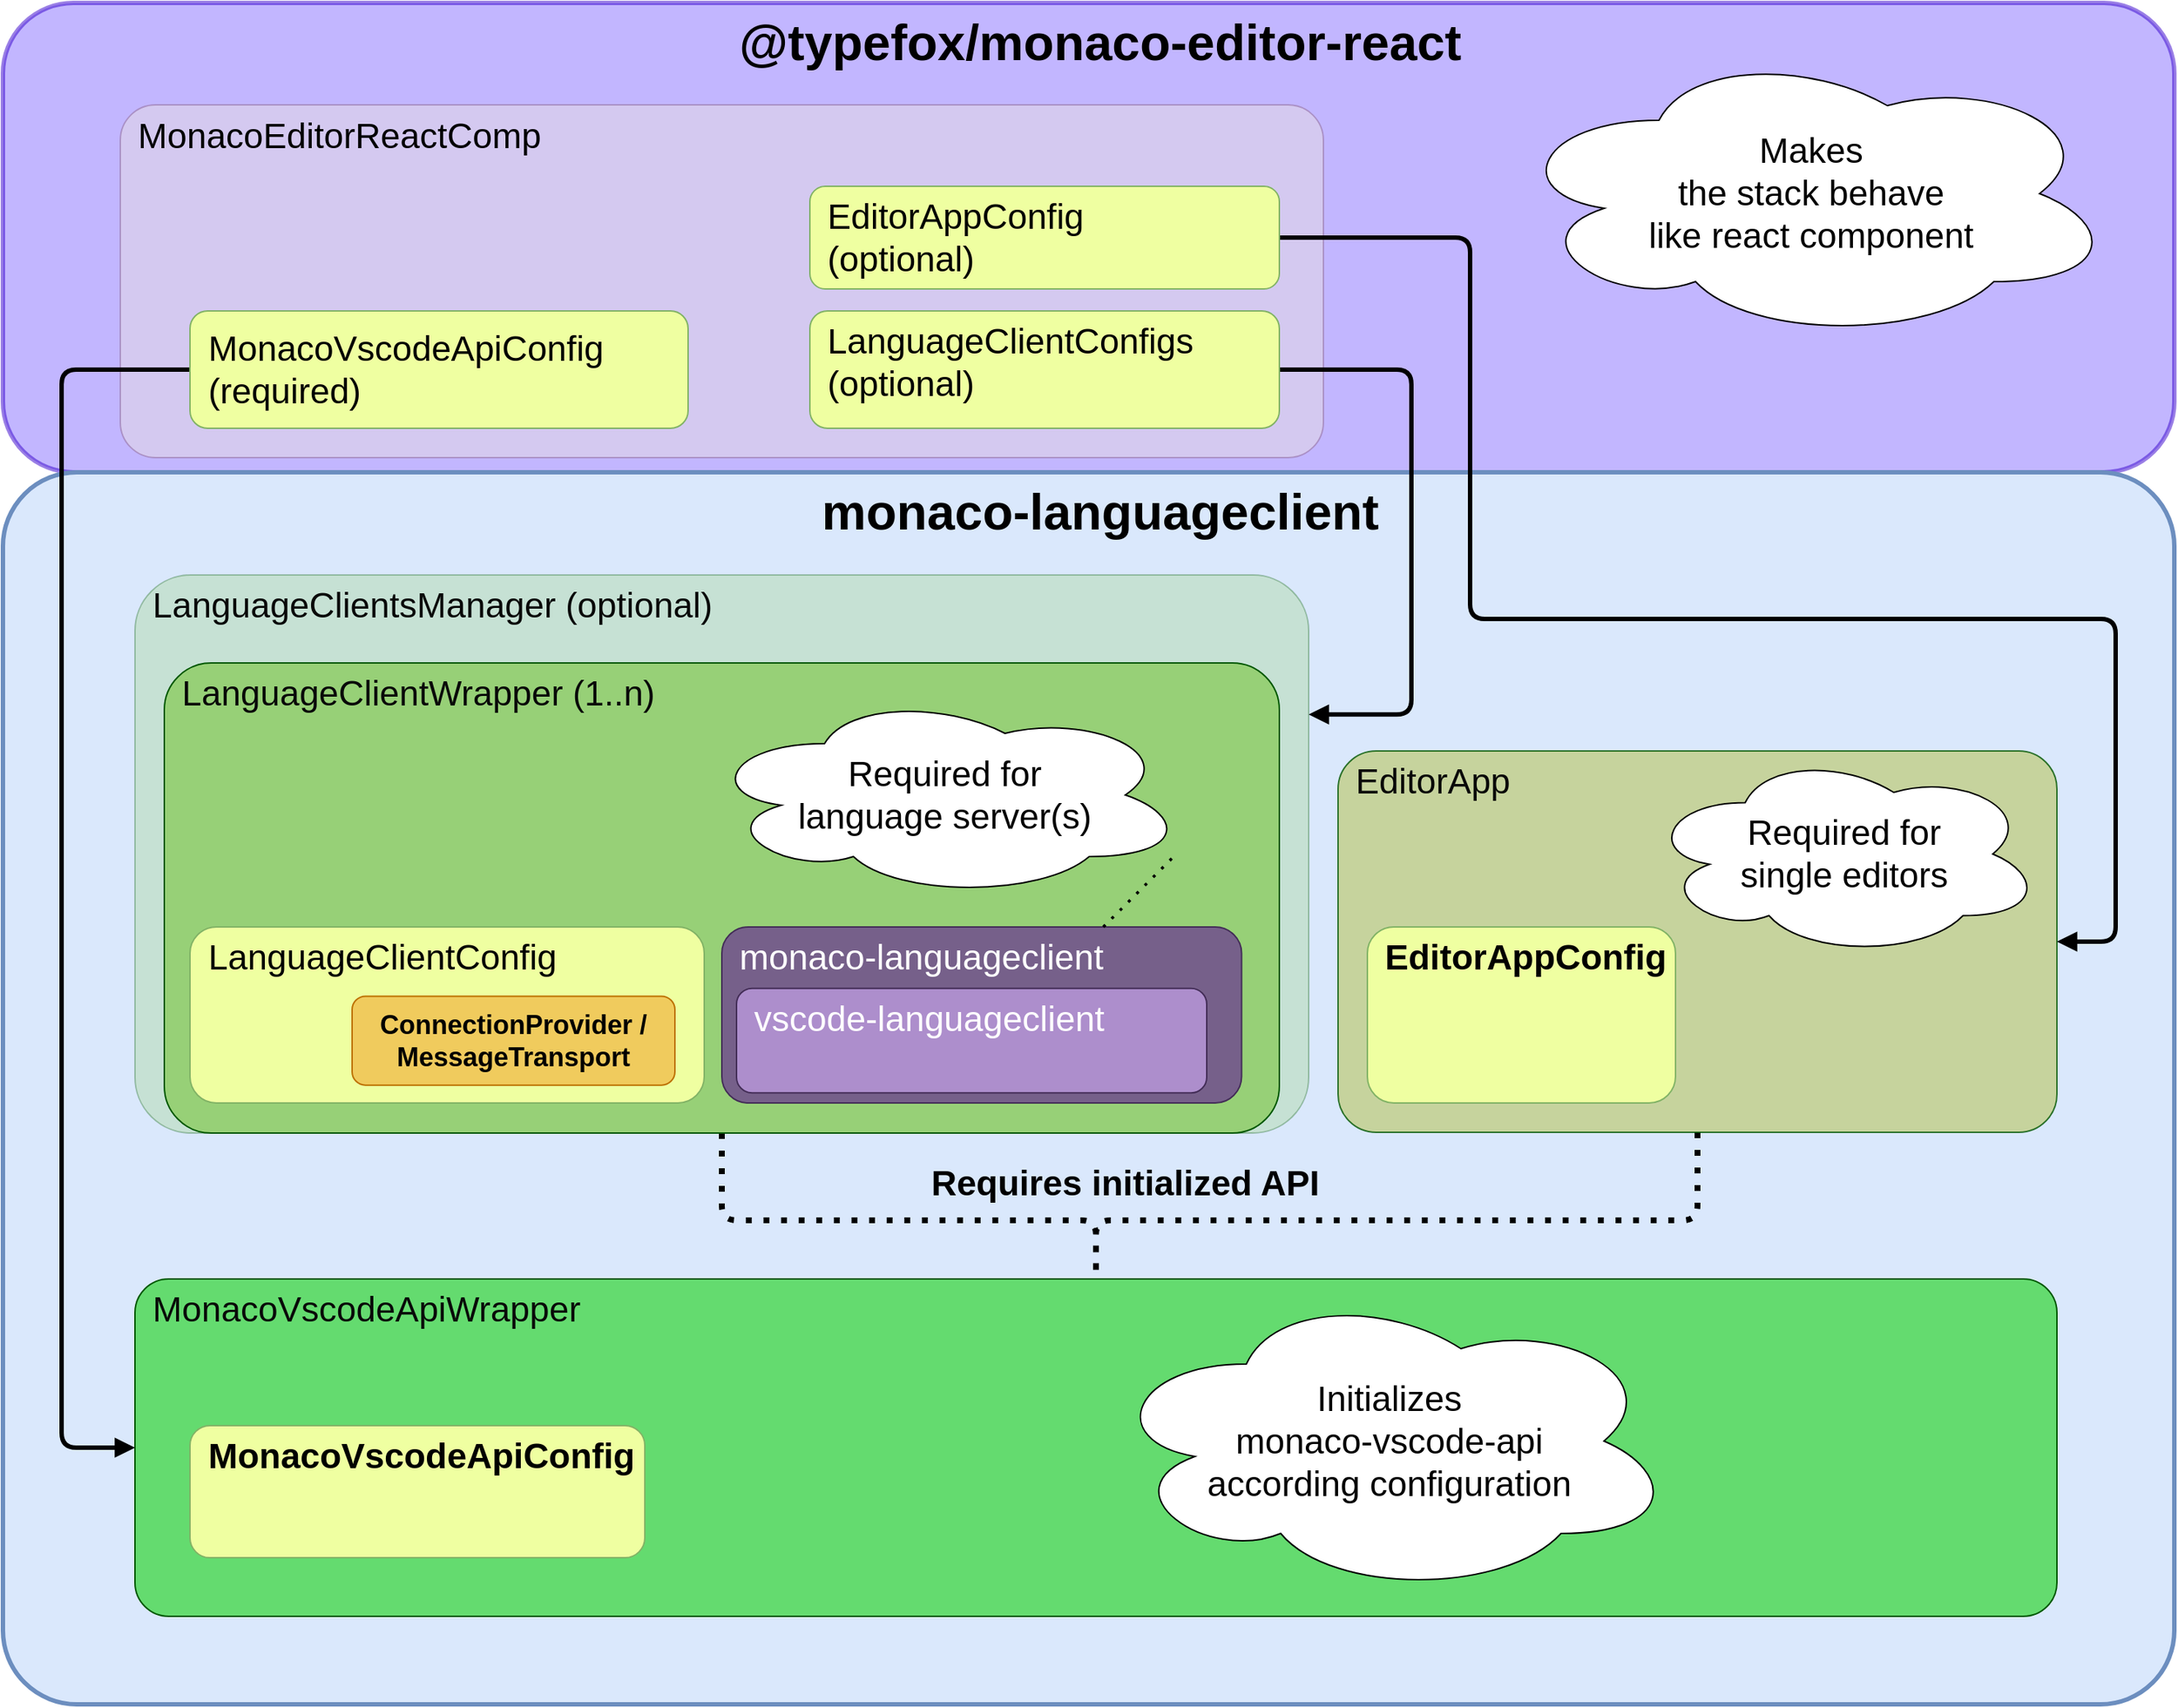 <mxfile version="28.1.2">
  <diagram name="Page-1" id="97916047-d0de-89f5-080d-49f4d83e522f">
    <mxGraphModel dx="3924.5" dy="2687.5" grid="1" gridSize="10" guides="1" tooltips="1" connect="1" arrows="1" fold="1" page="1" pageScale="1.5" pageWidth="1169" pageHeight="827" background="none" math="0" shadow="0">
      <root>
        <mxCell id="0" />
        <mxCell id="1" parent="0" />
        <mxCell id="k4CSAVVTnt-oedxpcEqQ-97" value="&lt;font&gt;@typefox/monaco-editor-react&lt;/font&gt;" style="rounded=1;whiteSpace=wrap;html=1;fillColor=#866EFF;strokeColor=#3700CC;fontColor=light-dark(#000000, #121212);verticalAlign=top;opacity=50;movable=1;resizable=1;rotatable=1;deletable=1;editable=1;locked=0;connectable=1;fontStyle=1;fontSize=34;align=center;spacingLeft=16;strokeWidth=3;" parent="1" vertex="1">
          <mxGeometry x="-1640" y="-1200" width="1480" height="320" as="geometry" />
        </mxCell>
        <mxCell id="zNNGzj3zEAN8wz7k8w0F-1" value="&lt;font style=&quot;font-size: 24px;&quot;&gt;MonacoEditorReactComp&lt;/font&gt;" style="rounded=1;html=1;fillColor=#e1d5e7;strokeColor=#9673a6;verticalAlign=top;arcSize=10;whiteSpace=wrap;align=left;spacingLeft=10;opacity=60;" vertex="1" parent="1">
          <mxGeometry x="-1560" y="-1130.5" width="820" height="240.5" as="geometry" />
        </mxCell>
        <mxCell id="_uGb1KgNCc7sdFown7Vx-18" value="&lt;font style=&quot;font-size: 24px;&quot;&gt;LanguageClientWrapper (1..n)&lt;/font&gt;" style="rounded=1;html=1;fillColor=light-dark(#97D077,#80CC80);strokeColor=#005700;fontColor=#ffffff;verticalAlign=top;arcSize=10;whiteSpace=wrap;align=left;spacingLeft=10;" parent="1" vertex="1">
          <mxGeometry x="-1540" y="-760" width="780" height="330.5" as="geometry" />
        </mxCell>
        <mxCell id="k4CSAVVTnt-oedxpcEqQ-55" value="&lt;b&gt;&lt;font style=&quot;font-size: 34px;&quot;&gt;monaco-language&lt;span style=&quot;background-color: initial;&quot;&gt;client&lt;/span&gt;&lt;/font&gt;&lt;/b&gt;" style="rounded=1;whiteSpace=wrap;html=1;verticalAlign=top;fontSize=24;fillColor=#dae8fc;strokeColor=#6c8ebf;strokeWidth=3;arcSize=6;align=center;spacingLeft=16;" parent="1" vertex="1">
          <mxGeometry x="-1640" y="-880" width="1480" height="840" as="geometry" />
        </mxCell>
        <mxCell id="_uGb1KgNCc7sdFown7Vx-17" value="&lt;font style=&quot;font-size: 24px;&quot;&gt;LanguageClientsManager (optional)&lt;/font&gt;" style="rounded=1;html=1;fillColor=light-dark(#97D077,#80CC80);strokeColor=#005700;fontColor=#090909;verticalAlign=top;arcSize=10;whiteSpace=wrap;align=left;spacingLeft=10;opacity=30;" parent="1" vertex="1">
          <mxGeometry x="-1550" y="-810" width="800" height="380.5" as="geometry" />
        </mxCell>
        <mxCell id="_uGb1KgNCc7sdFown7Vx-46" style="edgeStyle=orthogonalEdgeStyle;rounded=1;orthogonalLoop=1;jettySize=auto;html=1;entryX=0.5;entryY=0;entryDx=0;entryDy=0;exitX=0.5;exitY=1;exitDx=0;exitDy=0;strokeWidth=4;dashed=1;dashPattern=1 2;endArrow=none;endFill=0;curved=0;" parent="1" source="_uGb1KgNCc7sdFown7Vx-14" target="k4CSAVVTnt-oedxpcEqQ-79" edge="1">
          <mxGeometry relative="1" as="geometry">
            <Array as="points">
              <mxPoint x="-1150" y="-370" />
              <mxPoint x="-895" y="-370" />
            </Array>
          </mxGeometry>
        </mxCell>
        <mxCell id="_uGb1KgNCc7sdFown7Vx-14" value="&lt;font style=&quot;font-size: 24px;&quot;&gt;LanguageClientWrapper (1..n)&lt;/font&gt;" style="rounded=1;html=1;fillColor=light-dark(#97D077,#80CC80);strokeColor=#005700;fontColor=#090909;verticalAlign=top;arcSize=10;whiteSpace=wrap;align=left;spacingLeft=10;" parent="1" vertex="1">
          <mxGeometry x="-1530" y="-750" width="760" height="320.5" as="geometry" />
        </mxCell>
        <mxCell id="k4CSAVVTnt-oedxpcEqQ-79" value="&lt;font style=&quot;font-size: 24px;&quot;&gt;MonacoVscodeApiWrapper&lt;/font&gt;" style="rounded=1;html=1;fillColor=#64DB6F;strokeColor=#005700;fontColor=#090909;verticalAlign=top;arcSize=10;whiteSpace=wrap;align=left;spacingLeft=10;" parent="1" vertex="1">
          <mxGeometry x="-1550" y="-330" width="1310" height="230" as="geometry" />
        </mxCell>
        <mxCell id="k4CSAVVTnt-oedxpcEqQ-89" value="&lt;font&gt;&lt;b&gt;MonacoVscodeApiConfig&lt;/b&gt;&lt;/font&gt;" style="rounded=1;whiteSpace=wrap;html=1;fillColor=#EFFFA1;strokeColor=#82b366;fontSize=24;verticalAlign=top;align=left;spacingLeft=10;" parent="1" vertex="1">
          <mxGeometry x="-1512.5" y="-230" width="310" height="90" as="geometry" />
        </mxCell>
        <mxCell id="_uGb1KgNCc7sdFown7Vx-10" value="&lt;div&gt;Initializes&lt;/div&gt;&lt;div&gt;monaco-vscode-api&lt;/div&gt;&lt;div&gt;according configuration&lt;/div&gt;" style="ellipse;shape=cloud;whiteSpace=wrap;html=1;fontSize=24;" parent="1" vertex="1">
          <mxGeometry x="-890" y="-324.5" width="390" height="210" as="geometry" />
        </mxCell>
        <mxCell id="_uGb1KgNCc7sdFown7Vx-44" style="edgeStyle=orthogonalEdgeStyle;rounded=1;orthogonalLoop=1;jettySize=auto;html=1;exitX=0.5;exitY=1;exitDx=0;exitDy=0;strokeWidth=4;dashed=1;dashPattern=1 2;entryX=0.5;entryY=0;entryDx=0;entryDy=0;endArrow=none;endFill=0;curved=0;" parent="1" source="_uGb1KgNCc7sdFown7Vx-43" target="k4CSAVVTnt-oedxpcEqQ-79" edge="1">
          <mxGeometry relative="1" as="geometry">
            <Array as="points">
              <mxPoint x="-485" y="-370" />
              <mxPoint x="-895" y="-370" />
            </Array>
            <mxPoint x="-220" y="-180" as="targetPoint" />
          </mxGeometry>
        </mxCell>
        <mxCell id="_uGb1KgNCc7sdFown7Vx-43" value="&lt;font style=&quot;font-size: 24px;&quot;&gt;EditorApp&lt;/font&gt;" style="rounded=1;html=1;fillColor=#C2CF86;strokeColor=#005700;fontColor=#090909;verticalAlign=top;arcSize=10;whiteSpace=wrap;align=left;spacingLeft=10;opacity=80;" parent="1" vertex="1">
          <mxGeometry x="-730" y="-690" width="490" height="260" as="geometry" />
        </mxCell>
        <mxCell id="_uGb1KgNCc7sdFown7Vx-49" value="Required&amp;nbsp;&lt;span style=&quot;background-color: transparent; color: light-dark(rgb(0, 0, 0), rgb(255, 255, 255));&quot;&gt;for&lt;/span&gt;&lt;div&gt;single editors&lt;/div&gt;" style="ellipse;shape=cloud;whiteSpace=wrap;html=1;fontSize=24;" parent="1" vertex="1">
          <mxGeometry x="-520" y="-689.75" width="270" height="140" as="geometry" />
        </mxCell>
        <mxCell id="_uGb1KgNCc7sdFown7Vx-50" value="&lt;b&gt;EditorAppConfig&lt;/b&gt;" style="rounded=1;whiteSpace=wrap;html=1;fillColor=#EFFFA1;strokeColor=#82b366;fontSize=24;align=left;verticalAlign=top;spacingLeft=10;" parent="1" vertex="1">
          <mxGeometry x="-710" y="-570" width="210" height="120" as="geometry" />
        </mxCell>
        <mxCell id="Q1zuOhS-M8KEH4ONO73u-8" value="Required&amp;nbsp;&lt;span style=&quot;background-color: transparent; color: light-dark(rgb(0, 0, 0), rgb(255, 255, 255));&quot;&gt;for&lt;/span&gt;&lt;div&gt;language s&lt;span style=&quot;background-color: transparent; color: light-dark(rgb(0, 0, 0), rgb(255, 255, 255));&quot;&gt;erver(s)&lt;/span&gt;&lt;/div&gt;" style="ellipse;shape=cloud;whiteSpace=wrap;html=1;fontSize=24;" parent="1" vertex="1">
          <mxGeometry x="-1162" y="-730" width="328" height="140" as="geometry" />
        </mxCell>
        <mxCell id="Q1zuOhS-M8KEH4ONO73u-9" value="monaco-languageclient" style="rounded=1;whiteSpace=wrap;html=1;verticalAlign=top;fontSize=24;fillColor=#76608a;strokeColor=#432D57;fontColor=#ffffff;align=left;spacingLeft=10;" parent="1" vertex="1">
          <mxGeometry x="-1150" y="-570" width="354.25" height="120" as="geometry" />
        </mxCell>
        <mxCell id="Q1zuOhS-M8KEH4ONO73u-10" value="vscode-languageclient" style="rounded=1;whiteSpace=wrap;html=1;verticalAlign=top;fontSize=24;fillColor=#AD8ECC;strokeColor=#432D57;fontColor=#ffffff;align=left;spacingLeft=10;" parent="1" vertex="1">
          <mxGeometry x="-1140" y="-528.12" width="320.5" height="71.25" as="geometry" />
        </mxCell>
        <mxCell id="7y8CWc6Fthe4Xidu5eib-6" style="edgeStyle=orthogonalEdgeStyle;rounded=1;orthogonalLoop=1;jettySize=auto;html=1;entryX=1;entryY=0.5;entryDx=0;entryDy=0;strokeWidth=3;endArrow=block;endFill=1;curved=0;" parent="1" source="Q1zuOhS-M8KEH4ONO73u-1" target="_uGb1KgNCc7sdFown7Vx-43" edge="1">
          <mxGeometry relative="1" as="geometry">
            <Array as="points">
              <mxPoint x="-640" y="-1040" />
              <mxPoint x="-640" y="-780" />
              <mxPoint x="-200" y="-780" />
              <mxPoint x="-200" y="-560" />
            </Array>
          </mxGeometry>
        </mxCell>
        <mxCell id="Q1zuOhS-M8KEH4ONO73u-1" value="EditorAppConfig&lt;div&gt;(optional)&lt;/div&gt;" style="rounded=1;whiteSpace=wrap;html=1;fillColor=#EFFFA1;strokeColor=#82b366;fontSize=24;align=left;verticalAlign=middle;spacingLeft=10;" parent="1" vertex="1">
          <mxGeometry x="-1090" y="-1075" width="320" height="70" as="geometry" />
        </mxCell>
        <mxCell id="7y8CWc6Fthe4Xidu5eib-3" style="edgeStyle=orthogonalEdgeStyle;rounded=1;orthogonalLoop=1;jettySize=auto;html=1;entryX=0;entryY=0.5;entryDx=0;entryDy=0;strokeWidth=3;endArrow=block;endFill=1;exitX=0;exitY=0.5;exitDx=0;exitDy=0;curved=0;" parent="1" source="Q1zuOhS-M8KEH4ONO73u-19" target="k4CSAVVTnt-oedxpcEqQ-79" edge="1">
          <mxGeometry relative="1" as="geometry">
            <Array as="points">
              <mxPoint x="-1600" y="-950" />
              <mxPoint x="-1600" y="-215" />
            </Array>
          </mxGeometry>
        </mxCell>
        <mxCell id="Q1zuOhS-M8KEH4ONO73u-19" value="&lt;font&gt;MonacoVscodeApiConfig&lt;/font&gt;&lt;div&gt;&lt;font&gt;(required)&lt;/font&gt;&lt;/div&gt;" style="rounded=1;whiteSpace=wrap;html=1;fillColor=#EFFFA1;strokeColor=#82b366;fontSize=24;verticalAlign=middle;align=left;spacingLeft=10;" parent="1" vertex="1">
          <mxGeometry x="-1512.5" y="-990" width="339.5" height="80" as="geometry" />
        </mxCell>
        <mxCell id="Q1zuOhS-M8KEH4ONO73u-25" value="&lt;span style=&quot;text-wrap-mode: nowrap;&quot;&gt;Makes&lt;/span&gt;&lt;div&gt;&lt;span style=&quot;text-wrap-mode: nowrap;&quot;&gt;the stack behave&lt;/span&gt;&lt;/div&gt;&lt;div&gt;&lt;span style=&quot;text-wrap-mode: nowrap;&quot;&gt;like react&amp;nbsp;&lt;/span&gt;&lt;span style=&quot;text-wrap-mode: nowrap; background-color: transparent; color: light-dark(rgb(0, 0, 0), rgb(255, 255, 255));&quot;&gt;component&lt;/span&gt;&lt;/div&gt;" style="ellipse;shape=cloud;whiteSpace=wrap;html=1;fontSize=24;" parent="1" vertex="1">
          <mxGeometry x="-615" y="-1170" width="415" height="200" as="geometry" />
        </mxCell>
        <mxCell id="_uGb1KgNCc7sdFown7Vx-16" value="&lt;font&gt;LanguageClientConfig&lt;/font&gt;" style="rounded=1;whiteSpace=wrap;html=1;fillColor=#EFFFA1;strokeColor=#82b366;fontSize=24;align=left;verticalAlign=top;spacingLeft=10;" parent="1" vertex="1">
          <mxGeometry x="-1512.5" y="-570" width="350.5" height="120" as="geometry" />
        </mxCell>
        <mxCell id="lx0kfDIMt9VH3zf3OL-N-7" value="&lt;div style=&quot;color: rgb(0, 0, 0); font-size: 18px;&quot;&gt;&lt;b&gt;Connection&lt;span style=&quot;background-color: initial;&quot;&gt;Provider&amp;nbsp;&lt;/span&gt;&lt;span style=&quot;background-color: transparent;&quot;&gt;/&lt;/span&gt;&lt;/b&gt;&lt;/div&gt;&lt;div style=&quot;color: rgb(0, 0, 0); font-size: 18px;&quot;&gt;&lt;b&gt;&lt;span style=&quot;background-color: transparent;&quot;&gt;Message&lt;/span&gt;&lt;span style=&quot;background-color: initial;&quot;&gt;Transport&lt;/span&gt;&lt;/b&gt;&lt;/div&gt;" style="rounded=1;whiteSpace=wrap;html=1;fillColor=#F0CB5D;fontColor=#000000;strokeColor=#BD7000;fontSize=18;" parent="1" vertex="1">
          <mxGeometry x="-1402" y="-522.81" width="220" height="60.63" as="geometry" />
        </mxCell>
        <mxCell id="7y8CWc6Fthe4Xidu5eib-4" style="edgeStyle=orthogonalEdgeStyle;rounded=1;orthogonalLoop=1;jettySize=auto;html=1;entryX=1;entryY=0.25;entryDx=0;entryDy=0;endArrow=block;endFill=1;strokeWidth=3;exitX=1;exitY=0.5;exitDx=0;exitDy=0;curved=0;" parent="1" source="Q1zuOhS-M8KEH4ONO73u-17" target="_uGb1KgNCc7sdFown7Vx-17" edge="1">
          <mxGeometry relative="1" as="geometry">
            <Array as="points">
              <mxPoint x="-680" y="-950" />
              <mxPoint x="-680" y="-715" />
            </Array>
          </mxGeometry>
        </mxCell>
        <mxCell id="Q1zuOhS-M8KEH4ONO73u-17" value="&lt;font&gt;LanguageClientConfigs&lt;/font&gt;&lt;div&gt;&lt;font&gt;(optional)&lt;/font&gt;&lt;/div&gt;" style="rounded=1;whiteSpace=wrap;html=1;fillColor=#EFFFA1;strokeColor=#82b366;fontSize=24;align=left;verticalAlign=top;spacingLeft=10;" parent="1" vertex="1">
          <mxGeometry x="-1090" y="-990" width="320" height="80" as="geometry" />
        </mxCell>
        <mxCell id="7y8CWc6Fthe4Xidu5eib-1" value="&lt;font style=&quot;font-size: 24px;&quot;&gt;&lt;b style=&quot;&quot;&gt;Requires initialized API&lt;/b&gt;&lt;/font&gt;" style="text;html=1;align=center;verticalAlign=middle;whiteSpace=wrap;rounded=0;" parent="1" vertex="1">
          <mxGeometry x="-1010" y="-410" width="270" height="30" as="geometry" />
        </mxCell>
        <mxCell id="7y8CWc6Fthe4Xidu5eib-2" value="" style="endArrow=none;dashed=1;html=1;dashPattern=1 3;strokeWidth=2;rounded=0;" parent="1" edge="1">
          <mxGeometry width="50" height="50" relative="1" as="geometry">
            <mxPoint x="-890" y="-570" as="sourcePoint" />
            <mxPoint x="-840" y="-620" as="targetPoint" />
          </mxGeometry>
        </mxCell>
      </root>
    </mxGraphModel>
  </diagram>
</mxfile>
